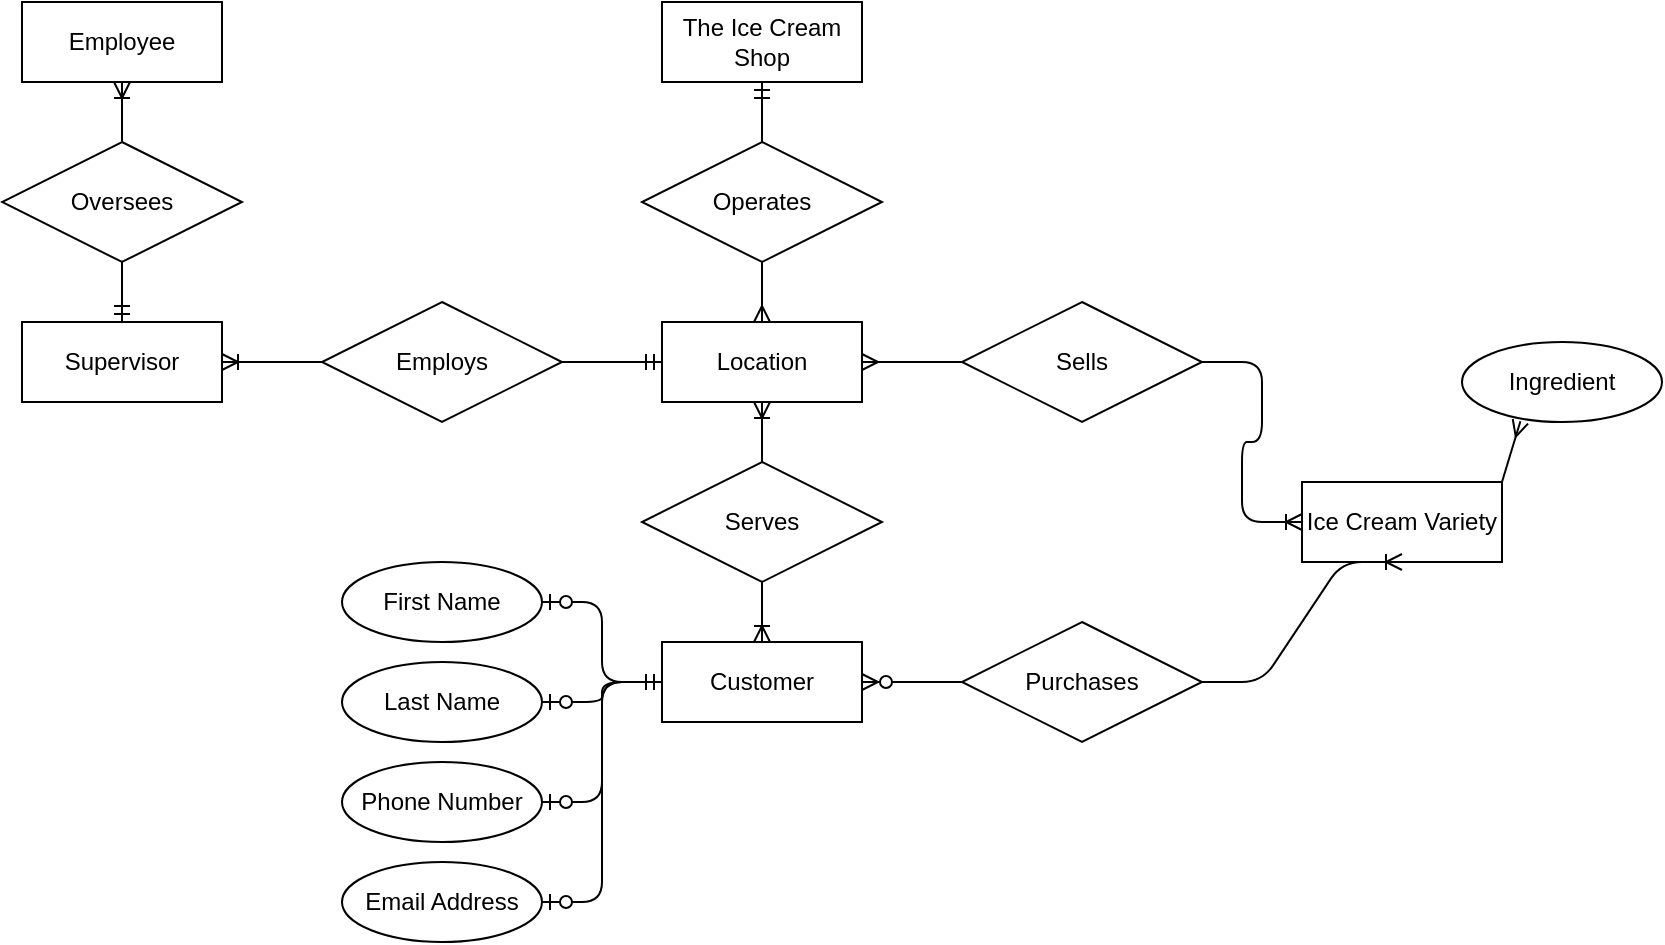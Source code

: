 <mxfile version="13.8.1" type="github">
  <diagram id="yppRG-tePIilv_Nsz65l" name="Page-1">
    <mxGraphModel dx="941" dy="679" grid="1" gridSize="10" guides="1" tooltips="1" connect="1" arrows="1" fold="1" page="1" pageScale="1" pageWidth="850" pageHeight="1100" math="0" shadow="0">
      <root>
        <mxCell id="0" />
        <mxCell id="1" parent="0" />
        <mxCell id="8VN1I_g-9GJg09qn3DQg-31" value="The Ice Cream Shop" style="whiteSpace=wrap;html=1;align=center;" vertex="1" parent="1">
          <mxGeometry x="350" y="20" width="100" height="40" as="geometry" />
        </mxCell>
        <mxCell id="8VN1I_g-9GJg09qn3DQg-32" value="Operates" style="shape=rhombus;perimeter=rhombusPerimeter;whiteSpace=wrap;html=1;align=center;" vertex="1" parent="1">
          <mxGeometry x="340" y="90" width="120" height="60" as="geometry" />
        </mxCell>
        <mxCell id="8VN1I_g-9GJg09qn3DQg-35" value="Location" style="whiteSpace=wrap;html=1;align=center;" vertex="1" parent="1">
          <mxGeometry x="350" y="180" width="100" height="40" as="geometry" />
        </mxCell>
        <mxCell id="8VN1I_g-9GJg09qn3DQg-36" value="Serves" style="shape=rhombus;perimeter=rhombusPerimeter;whiteSpace=wrap;html=1;align=center;" vertex="1" parent="1">
          <mxGeometry x="340" y="250" width="120" height="60" as="geometry" />
        </mxCell>
        <mxCell id="8VN1I_g-9GJg09qn3DQg-37" value="Customer" style="whiteSpace=wrap;html=1;align=center;" vertex="1" parent="1">
          <mxGeometry x="350" y="340" width="100" height="40" as="geometry" />
        </mxCell>
        <mxCell id="8VN1I_g-9GJg09qn3DQg-38" value="Phone Number" style="ellipse;whiteSpace=wrap;html=1;align=center;" vertex="1" parent="1">
          <mxGeometry x="190" y="400" width="100" height="40" as="geometry" />
        </mxCell>
        <mxCell id="8VN1I_g-9GJg09qn3DQg-39" value="Email Address" style="ellipse;whiteSpace=wrap;html=1;align=center;" vertex="1" parent="1">
          <mxGeometry x="190" y="450" width="100" height="40" as="geometry" />
        </mxCell>
        <mxCell id="8VN1I_g-9GJg09qn3DQg-40" value="First Name" style="ellipse;whiteSpace=wrap;html=1;align=center;" vertex="1" parent="1">
          <mxGeometry x="190" y="300" width="100" height="40" as="geometry" />
        </mxCell>
        <mxCell id="8VN1I_g-9GJg09qn3DQg-41" value="Last Name" style="ellipse;whiteSpace=wrap;html=1;align=center;" vertex="1" parent="1">
          <mxGeometry x="190" y="350" width="100" height="40" as="geometry" />
        </mxCell>
        <mxCell id="8VN1I_g-9GJg09qn3DQg-42" value="" style="edgeStyle=entityRelationEdgeStyle;fontSize=12;html=1;endArrow=ERzeroToOne;startArrow=ERmandOne;exitX=0;exitY=0.5;exitDx=0;exitDy=0;entryX=1;entryY=0.5;entryDx=0;entryDy=0;" edge="1" parent="1" source="8VN1I_g-9GJg09qn3DQg-37" target="8VN1I_g-9GJg09qn3DQg-41">
          <mxGeometry width="100" height="100" relative="1" as="geometry">
            <mxPoint x="450" y="460" as="sourcePoint" />
            <mxPoint x="591.421" y="360" as="targetPoint" />
          </mxGeometry>
        </mxCell>
        <mxCell id="8VN1I_g-9GJg09qn3DQg-43" value="" style="edgeStyle=entityRelationEdgeStyle;fontSize=12;html=1;endArrow=ERzeroToOne;startArrow=ERmandOne;exitX=0;exitY=0.5;exitDx=0;exitDy=0;entryX=1;entryY=0.5;entryDx=0;entryDy=0;" edge="1" parent="1" source="8VN1I_g-9GJg09qn3DQg-37" target="8VN1I_g-9GJg09qn3DQg-38">
          <mxGeometry width="100" height="100" relative="1" as="geometry">
            <mxPoint x="450" y="340" as="sourcePoint" />
            <mxPoint x="525" y="320" as="targetPoint" />
          </mxGeometry>
        </mxCell>
        <mxCell id="8VN1I_g-9GJg09qn3DQg-44" value="" style="edgeStyle=entityRelationEdgeStyle;fontSize=12;html=1;endArrow=ERzeroToOne;startArrow=ERmandOne;exitX=0;exitY=0.5;exitDx=0;exitDy=0;entryX=1;entryY=0.5;entryDx=0;entryDy=0;" edge="1" parent="1" source="8VN1I_g-9GJg09qn3DQg-37" target="8VN1I_g-9GJg09qn3DQg-39">
          <mxGeometry width="100" height="100" relative="1" as="geometry">
            <mxPoint x="470" y="360" as="sourcePoint" />
            <mxPoint x="545" y="340" as="targetPoint" />
          </mxGeometry>
        </mxCell>
        <mxCell id="8VN1I_g-9GJg09qn3DQg-45" value="" style="edgeStyle=entityRelationEdgeStyle;fontSize=12;html=1;endArrow=ERzeroToOne;startArrow=ERmandOne;entryX=1;entryY=0.5;entryDx=0;entryDy=0;" edge="1" parent="1" source="8VN1I_g-9GJg09qn3DQg-37" target="8VN1I_g-9GJg09qn3DQg-40">
          <mxGeometry width="100" height="100" relative="1" as="geometry">
            <mxPoint x="450" y="340" as="sourcePoint" />
            <mxPoint x="555" y="350" as="targetPoint" />
          </mxGeometry>
        </mxCell>
        <mxCell id="8VN1I_g-9GJg09qn3DQg-46" value="" style="fontSize=12;html=1;endArrow=ERmandOne;entryX=0.5;entryY=1;entryDx=0;entryDy=0;exitX=0.5;exitY=0;exitDx=0;exitDy=0;" edge="1" parent="1" source="8VN1I_g-9GJg09qn3DQg-32" target="8VN1I_g-9GJg09qn3DQg-31">
          <mxGeometry width="100" height="100" relative="1" as="geometry">
            <mxPoint x="300" y="190" as="sourcePoint" />
            <mxPoint x="400" y="90" as="targetPoint" />
          </mxGeometry>
        </mxCell>
        <mxCell id="8VN1I_g-9GJg09qn3DQg-49" value="" style="fontSize=12;html=1;endArrow=ERmany;exitX=0.5;exitY=1;exitDx=0;exitDy=0;entryX=0.5;entryY=0;entryDx=0;entryDy=0;" edge="1" parent="1" source="8VN1I_g-9GJg09qn3DQg-32" target="8VN1I_g-9GJg09qn3DQg-35">
          <mxGeometry width="100" height="100" relative="1" as="geometry">
            <mxPoint x="300" y="190" as="sourcePoint" />
            <mxPoint x="400" y="90" as="targetPoint" />
          </mxGeometry>
        </mxCell>
        <mxCell id="8VN1I_g-9GJg09qn3DQg-51" value="" style="fontSize=12;html=1;endArrow=ERoneToMany;entryX=0.5;entryY=1;entryDx=0;entryDy=0;exitX=0.5;exitY=0;exitDx=0;exitDy=0;" edge="1" parent="1" source="8VN1I_g-9GJg09qn3DQg-36" target="8VN1I_g-9GJg09qn3DQg-35">
          <mxGeometry width="100" height="100" relative="1" as="geometry">
            <mxPoint x="300" y="350" as="sourcePoint" />
            <mxPoint x="400" y="250" as="targetPoint" />
          </mxGeometry>
        </mxCell>
        <mxCell id="8VN1I_g-9GJg09qn3DQg-52" value="" style="fontSize=12;html=1;endArrow=ERoneToMany;entryX=0.5;entryY=0;entryDx=0;entryDy=0;exitX=0.5;exitY=1;exitDx=0;exitDy=0;" edge="1" parent="1" source="8VN1I_g-9GJg09qn3DQg-36" target="8VN1I_g-9GJg09qn3DQg-37">
          <mxGeometry width="100" height="100" relative="1" as="geometry">
            <mxPoint x="410" y="260" as="sourcePoint" />
            <mxPoint x="410" y="230" as="targetPoint" />
          </mxGeometry>
        </mxCell>
        <mxCell id="8VN1I_g-9GJg09qn3DQg-55" value="Employs" style="shape=rhombus;perimeter=rhombusPerimeter;whiteSpace=wrap;html=1;align=center;" vertex="1" parent="1">
          <mxGeometry x="180" y="170" width="120" height="60" as="geometry" />
        </mxCell>
        <mxCell id="8VN1I_g-9GJg09qn3DQg-57" value="" style="edgeStyle=entityRelationEdgeStyle;fontSize=12;html=1;endArrow=ERmandOne;entryX=0;entryY=0.5;entryDx=0;entryDy=0;exitX=1;exitY=0.5;exitDx=0;exitDy=0;" edge="1" parent="1" source="8VN1I_g-9GJg09qn3DQg-55" target="8VN1I_g-9GJg09qn3DQg-35">
          <mxGeometry width="100" height="100" relative="1" as="geometry">
            <mxPoint x="370" y="270" as="sourcePoint" />
            <mxPoint x="470" y="170" as="targetPoint" />
          </mxGeometry>
        </mxCell>
        <mxCell id="8VN1I_g-9GJg09qn3DQg-58" value="Supervisor" style="whiteSpace=wrap;html=1;align=center;" vertex="1" parent="1">
          <mxGeometry x="30" y="180" width="100" height="40" as="geometry" />
        </mxCell>
        <mxCell id="8VN1I_g-9GJg09qn3DQg-60" value="" style="edgeStyle=entityRelationEdgeStyle;fontSize=12;html=1;endArrow=ERoneToMany;entryX=1;entryY=0.5;entryDx=0;entryDy=0;exitX=0;exitY=0.5;exitDx=0;exitDy=0;" edge="1" parent="1" source="8VN1I_g-9GJg09qn3DQg-55" target="8VN1I_g-9GJg09qn3DQg-58">
          <mxGeometry width="100" height="100" relative="1" as="geometry">
            <mxPoint x="150" y="200" as="sourcePoint" />
            <mxPoint x="280" y="100" as="targetPoint" />
          </mxGeometry>
        </mxCell>
        <mxCell id="8VN1I_g-9GJg09qn3DQg-64" value="Oversees" style="shape=rhombus;perimeter=rhombusPerimeter;whiteSpace=wrap;html=1;align=center;" vertex="1" parent="1">
          <mxGeometry x="20" y="90" width="120" height="60" as="geometry" />
        </mxCell>
        <mxCell id="8VN1I_g-9GJg09qn3DQg-65" value="Employee" style="whiteSpace=wrap;html=1;align=center;" vertex="1" parent="1">
          <mxGeometry x="30" y="20" width="100" height="40" as="geometry" />
        </mxCell>
        <mxCell id="8VN1I_g-9GJg09qn3DQg-66" value="" style="fontSize=12;html=1;endArrow=ERoneToMany;entryX=0.5;entryY=1;entryDx=0;entryDy=0;exitX=0.5;exitY=0;exitDx=0;exitDy=0;" edge="1" parent="1" source="8VN1I_g-9GJg09qn3DQg-64" target="8VN1I_g-9GJg09qn3DQg-65">
          <mxGeometry width="100" height="100" relative="1" as="geometry">
            <mxPoint x="160" y="210" as="sourcePoint" />
            <mxPoint x="290" y="110" as="targetPoint" />
          </mxGeometry>
        </mxCell>
        <mxCell id="8VN1I_g-9GJg09qn3DQg-67" value="" style="fontSize=12;html=1;endArrow=ERmandOne;exitX=0.5;exitY=1;exitDx=0;exitDy=0;entryX=0.5;entryY=0;entryDx=0;entryDy=0;" edge="1" parent="1" source="8VN1I_g-9GJg09qn3DQg-64" target="8VN1I_g-9GJg09qn3DQg-58">
          <mxGeometry width="100" height="100" relative="1" as="geometry">
            <mxPoint x="250" y="150" as="sourcePoint" />
            <mxPoint x="350" y="50" as="targetPoint" />
          </mxGeometry>
        </mxCell>
        <mxCell id="8VN1I_g-9GJg09qn3DQg-68" value="Sells" style="shape=rhombus;perimeter=rhombusPerimeter;whiteSpace=wrap;html=1;align=center;" vertex="1" parent="1">
          <mxGeometry x="500" y="170" width="120" height="60" as="geometry" />
        </mxCell>
        <mxCell id="8VN1I_g-9GJg09qn3DQg-69" value="" style="edgeStyle=entityRelationEdgeStyle;fontSize=12;html=1;endArrow=ERoneToMany;entryX=0;entryY=0.5;entryDx=0;entryDy=0;exitX=1;exitY=0.5;exitDx=0;exitDy=0;" edge="1" parent="1" source="8VN1I_g-9GJg09qn3DQg-68" target="8VN1I_g-9GJg09qn3DQg-70">
          <mxGeometry width="100" height="100" relative="1" as="geometry">
            <mxPoint x="500" y="150" as="sourcePoint" />
            <mxPoint x="400" y="200" as="targetPoint" />
          </mxGeometry>
        </mxCell>
        <mxCell id="8VN1I_g-9GJg09qn3DQg-70" value="Ice Cream Variety" style="whiteSpace=wrap;html=1;align=center;" vertex="1" parent="1">
          <mxGeometry x="670" y="260" width="100" height="40" as="geometry" />
        </mxCell>
        <mxCell id="8VN1I_g-9GJg09qn3DQg-75" value="Purchases" style="shape=rhombus;perimeter=rhombusPerimeter;whiteSpace=wrap;html=1;align=center;" vertex="1" parent="1">
          <mxGeometry x="500" y="330" width="120" height="60" as="geometry" />
        </mxCell>
        <mxCell id="8VN1I_g-9GJg09qn3DQg-76" value="" style="edgeStyle=entityRelationEdgeStyle;fontSize=12;html=1;endArrow=ERmany;exitX=0;exitY=0.5;exitDx=0;exitDy=0;entryX=1;entryY=0.5;entryDx=0;entryDy=0;" edge="1" parent="1" source="8VN1I_g-9GJg09qn3DQg-68" target="8VN1I_g-9GJg09qn3DQg-35">
          <mxGeometry width="100" height="100" relative="1" as="geometry">
            <mxPoint x="410" y="300" as="sourcePoint" />
            <mxPoint x="490" y="150" as="targetPoint" />
          </mxGeometry>
        </mxCell>
        <mxCell id="8VN1I_g-9GJg09qn3DQg-77" value="Ingredient" style="ellipse;whiteSpace=wrap;html=1;align=center;" vertex="1" parent="1">
          <mxGeometry x="750" y="190" width="100" height="40" as="geometry" />
        </mxCell>
        <mxCell id="8VN1I_g-9GJg09qn3DQg-78" value="" style="fontSize=12;html=1;endArrow=ERmany;exitX=1;exitY=0;exitDx=0;exitDy=0;entryX=0.292;entryY=0.991;entryDx=0;entryDy=0;entryPerimeter=0;" edge="1" parent="1" source="8VN1I_g-9GJg09qn3DQg-70" target="8VN1I_g-9GJg09qn3DQg-77">
          <mxGeometry width="100" height="100" relative="1" as="geometry">
            <mxPoint x="510" y="210" as="sourcePoint" />
            <mxPoint x="720" y="120" as="targetPoint" />
          </mxGeometry>
        </mxCell>
        <mxCell id="8VN1I_g-9GJg09qn3DQg-81" value="" style="edgeStyle=entityRelationEdgeStyle;fontSize=12;html=1;endArrow=ERzeroToMany;endFill=1;entryX=1;entryY=0.5;entryDx=0;entryDy=0;exitX=0;exitY=0.5;exitDx=0;exitDy=0;" edge="1" parent="1" source="8VN1I_g-9GJg09qn3DQg-75" target="8VN1I_g-9GJg09qn3DQg-37">
          <mxGeometry width="100" height="100" relative="1" as="geometry">
            <mxPoint x="460" y="300" as="sourcePoint" />
            <mxPoint x="560" y="200" as="targetPoint" />
          </mxGeometry>
        </mxCell>
        <mxCell id="8VN1I_g-9GJg09qn3DQg-82" value="" style="edgeStyle=entityRelationEdgeStyle;fontSize=12;html=1;endArrow=ERoneToMany;entryX=0.5;entryY=1;entryDx=0;entryDy=0;exitX=1;exitY=0.5;exitDx=0;exitDy=0;" edge="1" parent="1" source="8VN1I_g-9GJg09qn3DQg-75" target="8VN1I_g-9GJg09qn3DQg-70">
          <mxGeometry width="100" height="100" relative="1" as="geometry">
            <mxPoint x="460" y="300" as="sourcePoint" />
            <mxPoint x="560" y="200" as="targetPoint" />
          </mxGeometry>
        </mxCell>
      </root>
    </mxGraphModel>
  </diagram>
</mxfile>
